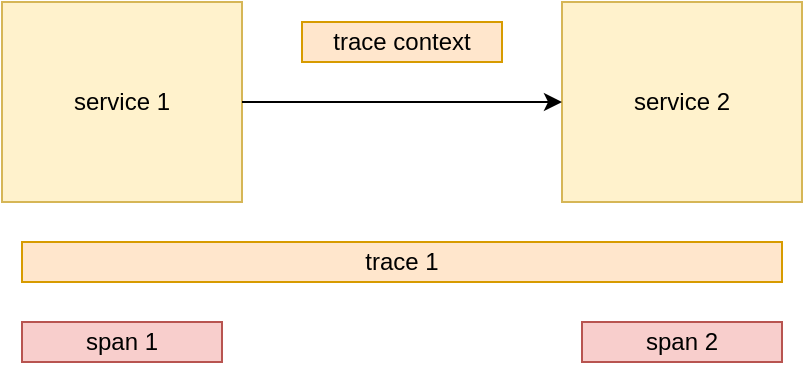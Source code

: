 <mxfile version="24.4.3" type="device">
  <diagram name="1 oldal" id="l7ezkEDOlofI9Y-6xFrL">
    <mxGraphModel dx="1430" dy="814" grid="1" gridSize="10" guides="1" tooltips="1" connect="1" arrows="1" fold="1" page="1" pageScale="1" pageWidth="827" pageHeight="1169" math="0" shadow="0">
      <root>
        <mxCell id="0" />
        <mxCell id="1" parent="0" />
        <mxCell id="4aLC9MuMn5H4giTijCe1-1" value="service 1" style="rounded=0;whiteSpace=wrap;html=1;verticalAlign=middle;fillColor=#fff2cc;strokeColor=#d6b656;" vertex="1" parent="1">
          <mxGeometry x="120" y="260" width="120" height="100" as="geometry" />
        </mxCell>
        <mxCell id="4aLC9MuMn5H4giTijCe1-2" value="service 2" style="rounded=0;whiteSpace=wrap;html=1;fillColor=#fff2cc;strokeColor=#d6b656;" vertex="1" parent="1">
          <mxGeometry x="400" y="260" width="120" height="100" as="geometry" />
        </mxCell>
        <mxCell id="4aLC9MuMn5H4giTijCe1-3" value="trace 1" style="rounded=0;whiteSpace=wrap;html=1;fillColor=#ffe6cc;strokeColor=#d79b00;" vertex="1" parent="1">
          <mxGeometry x="130" y="380" width="380" height="20" as="geometry" />
        </mxCell>
        <mxCell id="4aLC9MuMn5H4giTijCe1-4" value="span 1" style="rounded=0;whiteSpace=wrap;html=1;fillColor=#f8cecc;strokeColor=#b85450;" vertex="1" parent="1">
          <mxGeometry x="130" y="420" width="100" height="20" as="geometry" />
        </mxCell>
        <mxCell id="4aLC9MuMn5H4giTijCe1-5" value="span 2" style="rounded=0;whiteSpace=wrap;html=1;fillColor=#f8cecc;strokeColor=#b85450;" vertex="1" parent="1">
          <mxGeometry x="410" y="420" width="100" height="20" as="geometry" />
        </mxCell>
        <mxCell id="4aLC9MuMn5H4giTijCe1-6" style="edgeStyle=orthogonalEdgeStyle;rounded=0;orthogonalLoop=1;jettySize=auto;html=1;exitX=1;exitY=0.5;exitDx=0;exitDy=0;entryX=0;entryY=0.5;entryDx=0;entryDy=0;" edge="1" parent="1" source="4aLC9MuMn5H4giTijCe1-1" target="4aLC9MuMn5H4giTijCe1-2">
          <mxGeometry relative="1" as="geometry" />
        </mxCell>
        <mxCell id="4aLC9MuMn5H4giTijCe1-7" value="trace context" style="rounded=0;whiteSpace=wrap;html=1;fillColor=#ffe6cc;strokeColor=#d79b00;" vertex="1" parent="1">
          <mxGeometry x="270" y="270" width="100" height="20" as="geometry" />
        </mxCell>
      </root>
    </mxGraphModel>
  </diagram>
</mxfile>
